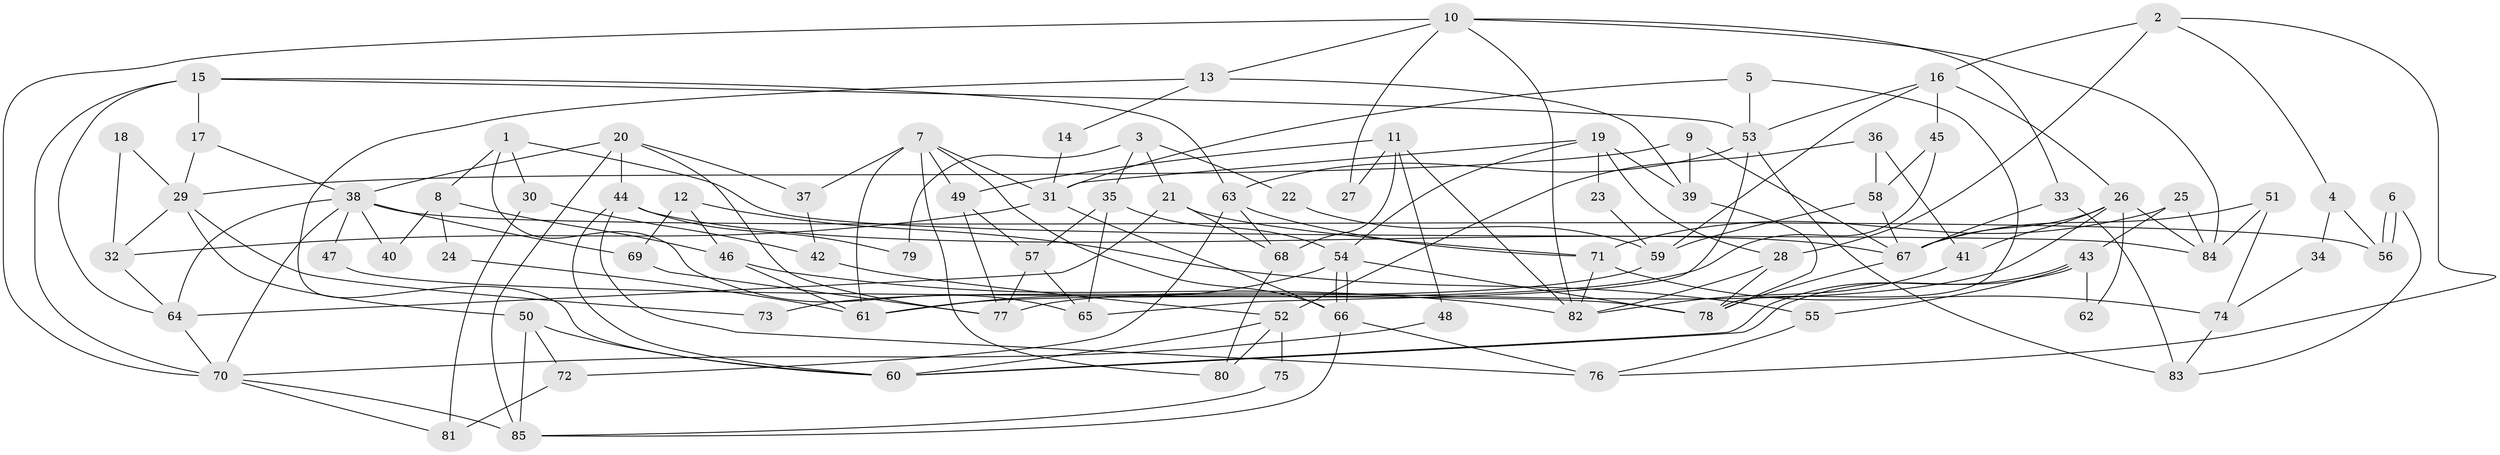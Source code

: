 // coarse degree distribution, {4: 0.14285714285714285, 3: 0.16666666666666666, 2: 0.19047619047619047, 5: 0.16666666666666666, 8: 0.09523809523809523, 7: 0.14285714285714285, 6: 0.047619047619047616, 9: 0.047619047619047616}
// Generated by graph-tools (version 1.1) at 2025/55/03/04/25 21:55:15]
// undirected, 85 vertices, 170 edges
graph export_dot {
graph [start="1"]
  node [color=gray90,style=filled];
  1;
  2;
  3;
  4;
  5;
  6;
  7;
  8;
  9;
  10;
  11;
  12;
  13;
  14;
  15;
  16;
  17;
  18;
  19;
  20;
  21;
  22;
  23;
  24;
  25;
  26;
  27;
  28;
  29;
  30;
  31;
  32;
  33;
  34;
  35;
  36;
  37;
  38;
  39;
  40;
  41;
  42;
  43;
  44;
  45;
  46;
  47;
  48;
  49;
  50;
  51;
  52;
  53;
  54;
  55;
  56;
  57;
  58;
  59;
  60;
  61;
  62;
  63;
  64;
  65;
  66;
  67;
  68;
  69;
  70;
  71;
  72;
  73;
  74;
  75;
  76;
  77;
  78;
  79;
  80;
  81;
  82;
  83;
  84;
  85;
  1 -- 84;
  1 -- 65;
  1 -- 8;
  1 -- 30;
  2 -- 16;
  2 -- 28;
  2 -- 4;
  2 -- 76;
  3 -- 21;
  3 -- 35;
  3 -- 22;
  3 -- 79;
  4 -- 56;
  4 -- 34;
  5 -- 31;
  5 -- 53;
  5 -- 78;
  6 -- 56;
  6 -- 56;
  6 -- 83;
  7 -- 66;
  7 -- 61;
  7 -- 31;
  7 -- 37;
  7 -- 49;
  7 -- 80;
  8 -- 46;
  8 -- 24;
  8 -- 40;
  9 -- 39;
  9 -- 29;
  9 -- 67;
  10 -- 82;
  10 -- 33;
  10 -- 13;
  10 -- 27;
  10 -- 70;
  10 -- 84;
  11 -- 49;
  11 -- 68;
  11 -- 27;
  11 -- 48;
  11 -- 82;
  12 -- 55;
  12 -- 46;
  12 -- 69;
  13 -- 60;
  13 -- 14;
  13 -- 39;
  14 -- 31;
  15 -- 53;
  15 -- 64;
  15 -- 17;
  15 -- 63;
  15 -- 70;
  16 -- 26;
  16 -- 53;
  16 -- 45;
  16 -- 59;
  17 -- 29;
  17 -- 38;
  18 -- 29;
  18 -- 32;
  19 -- 54;
  19 -- 31;
  19 -- 23;
  19 -- 28;
  19 -- 39;
  20 -- 85;
  20 -- 38;
  20 -- 37;
  20 -- 44;
  20 -- 77;
  21 -- 68;
  21 -- 64;
  21 -- 71;
  22 -- 59;
  23 -- 59;
  24 -- 61;
  25 -- 84;
  25 -- 71;
  25 -- 43;
  26 -- 77;
  26 -- 67;
  26 -- 41;
  26 -- 62;
  26 -- 84;
  28 -- 78;
  28 -- 82;
  29 -- 50;
  29 -- 32;
  29 -- 73;
  30 -- 81;
  30 -- 42;
  31 -- 66;
  31 -- 32;
  32 -- 64;
  33 -- 83;
  33 -- 67;
  34 -- 74;
  35 -- 57;
  35 -- 54;
  35 -- 65;
  36 -- 41;
  36 -- 52;
  36 -- 58;
  37 -- 42;
  38 -- 70;
  38 -- 40;
  38 -- 47;
  38 -- 56;
  38 -- 64;
  38 -- 69;
  39 -- 78;
  41 -- 82;
  42 -- 52;
  43 -- 60;
  43 -- 60;
  43 -- 55;
  43 -- 62;
  44 -- 67;
  44 -- 60;
  44 -- 76;
  44 -- 79;
  45 -- 58;
  45 -- 61;
  46 -- 61;
  46 -- 82;
  47 -- 78;
  48 -- 70;
  49 -- 77;
  49 -- 57;
  50 -- 60;
  50 -- 85;
  50 -- 72;
  51 -- 84;
  51 -- 67;
  51 -- 74;
  52 -- 60;
  52 -- 75;
  52 -- 80;
  53 -- 63;
  53 -- 65;
  53 -- 83;
  54 -- 66;
  54 -- 66;
  54 -- 78;
  54 -- 61;
  55 -- 76;
  57 -- 77;
  57 -- 65;
  58 -- 67;
  58 -- 59;
  59 -- 73;
  63 -- 71;
  63 -- 68;
  63 -- 72;
  64 -- 70;
  66 -- 76;
  66 -- 85;
  67 -- 78;
  68 -- 80;
  69 -- 77;
  70 -- 81;
  70 -- 85;
  71 -- 82;
  71 -- 74;
  72 -- 81;
  74 -- 83;
  75 -- 85;
}
